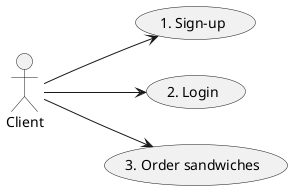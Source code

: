@startuml
'https://plantuml.com/use-case-diagram

left to right direction
Client --> (1. Sign-up)
Client --> (2. Login)
Client --> (3. Order sandwiches)
newpage

left to right direction
Admin --> (1. Sign-up)
Admin --> (2. Login)
Admin --> (3. Manage sandwiches)
Admin --> (4. Manage shops)
Admin --> (5. Manage orders)
Admin --> (6. Manage customers)
Admin --> (7. Manage promotions)
@enduml